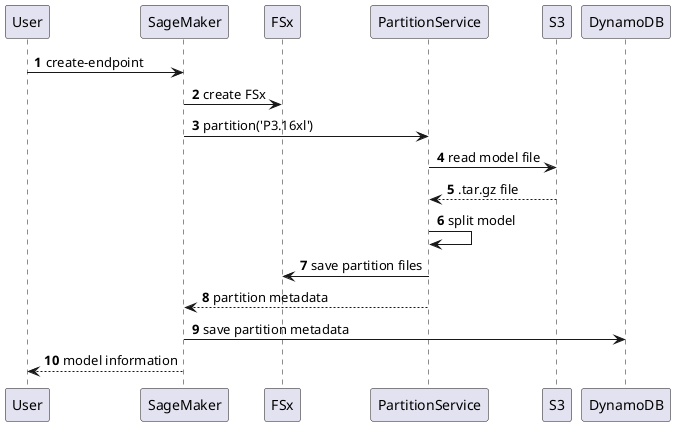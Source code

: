 @startuml
'https://plantuml.com/sequence-diagram

autonumber

User -> SageMaker: create-endpoint
SageMaker -> FSx: create FSx
SageMaker -> PartitionService: partition('P3.16xl')
PartitionService -> S3: read model file
S3 --> PartitionService:  .tar.gz file
PartitionService -> PartitionService: split model
PartitionService -> FSx: save partition files
PartitionService --> SageMaker: partition metadata
SageMaker -> DynamoDB: save partition metadata
SageMaker --> User: model information

@enduml

